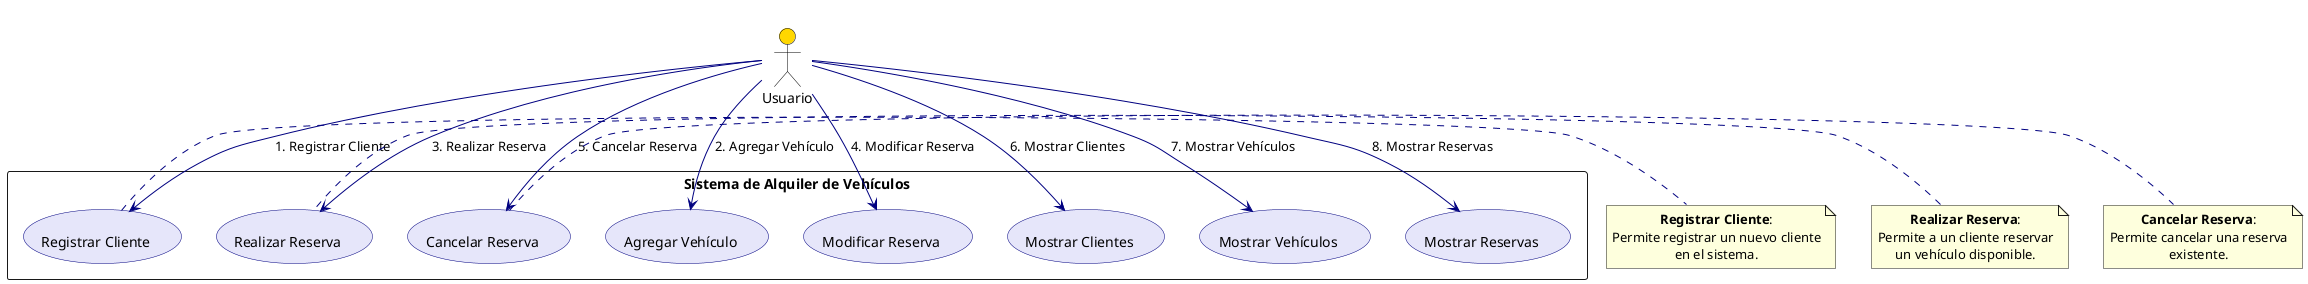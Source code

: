 @startuml
!define RECTANGLE class

skinparam defaultTextAlignment center
skinparam classBackgroundColor #F0F8FF
skinparam classBorderColor #000080
skinparam classArrowColor #000080
skinparam actorBackgroundColor #FFD700
skinparam actorBorderColor #000000
skinparam usecaseBackgroundColor #E6E6FA
skinparam usecaseBorderColor #000080

actor "Usuario" as Usuario <<(U,#FFD700)>>

rectangle "Sistema de Alquiler de Vehículos" {
    (Registrar Cliente) as (UC1) <<(C,#E6E6FA)>>
    (Agregar Vehículo) as (UC2) <<(C,#E6E6FA)>>
    (Realizar Reserva) as (UC3) <<(C,#E6E6FA)>>
    (Modificar Reserva) as (UC4) <<(C,#E6E6FA)>>
    (Cancelar Reserva) as (UC5) <<(C,#E6E6FA)>>
    (Mostrar Clientes) as (UC6) <<(C,#E6E6FA)>>
    (Mostrar Vehículos) as (UC7) <<(C,#E6E6FA)>>
    (Mostrar Reservas) as (UC8) <<(C,#E6E6FA)>>
}

Usuario --> UC1 : "1. Registrar Cliente"
Usuario --> UC2 : "2. Agregar Vehículo"
Usuario --> UC3 : "3. Realizar Reserva"
Usuario --> UC4 : "4. Modificar Reserva"
Usuario --> UC5 : "5. Cancelar Reserva"
Usuario --> UC6 : "6. Mostrar Clientes"
Usuario --> UC7 : "7. Mostrar Vehículos"
Usuario --> UC8 : "8. Mostrar Reservas"

note right of UC1
  <b>Registrar Cliente</b>:
  Permite registrar un nuevo cliente
  en el sistema.
end note

note left of UC3
  <b>Realizar Reserva</b>:
  Permite a un cliente reservar
  un vehículo disponible.
end note

note right of UC5
  <b>Cancelar Reserva</b>:
  Permite cancelar una reserva
  existente.
end note

@enduml